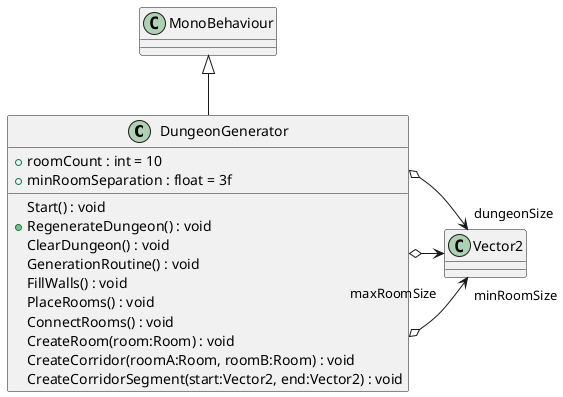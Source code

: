@startuml
class DungeonGenerator {
    + roomCount : int = 10
    + minRoomSeparation : float = 3f
    Start() : void
    + RegenerateDungeon() : void
    ClearDungeon() : void
    GenerationRoutine() : void
    FillWalls() : void
    PlaceRooms() : void
    ConnectRooms() : void
    CreateRoom(room:Room) : void
    CreateCorridor(roomA:Room, roomB:Room) : void
    CreateCorridorSegment(start:Vector2, end:Vector2) : void
}
MonoBehaviour <|-- DungeonGenerator
DungeonGenerator o-> "minRoomSize" Vector2
DungeonGenerator o-> "maxRoomSize" Vector2
DungeonGenerator o-> "dungeonSize" Vector2
@enduml
